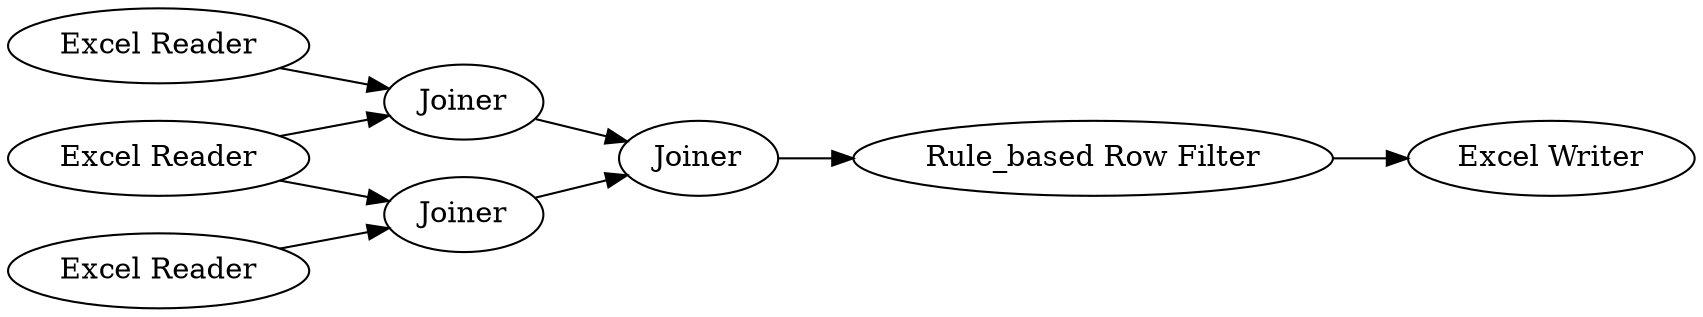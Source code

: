 digraph {
	6 -> 8
	1 -> 8
	12 -> 13
	7 -> 11
	2 -> 7
	11 -> 12
	1 -> 7
	8 -> 11
	13 [label="Excel Writer"]
	1 [label="Excel Reader"]
	7 [label=Joiner]
	11 [label=Joiner]
	6 [label="Excel Reader"]
	8 [label=Joiner]
	2 [label="Excel Reader"]
	12 [label="Rule_based Row Filter"]
	rankdir=LR
}
